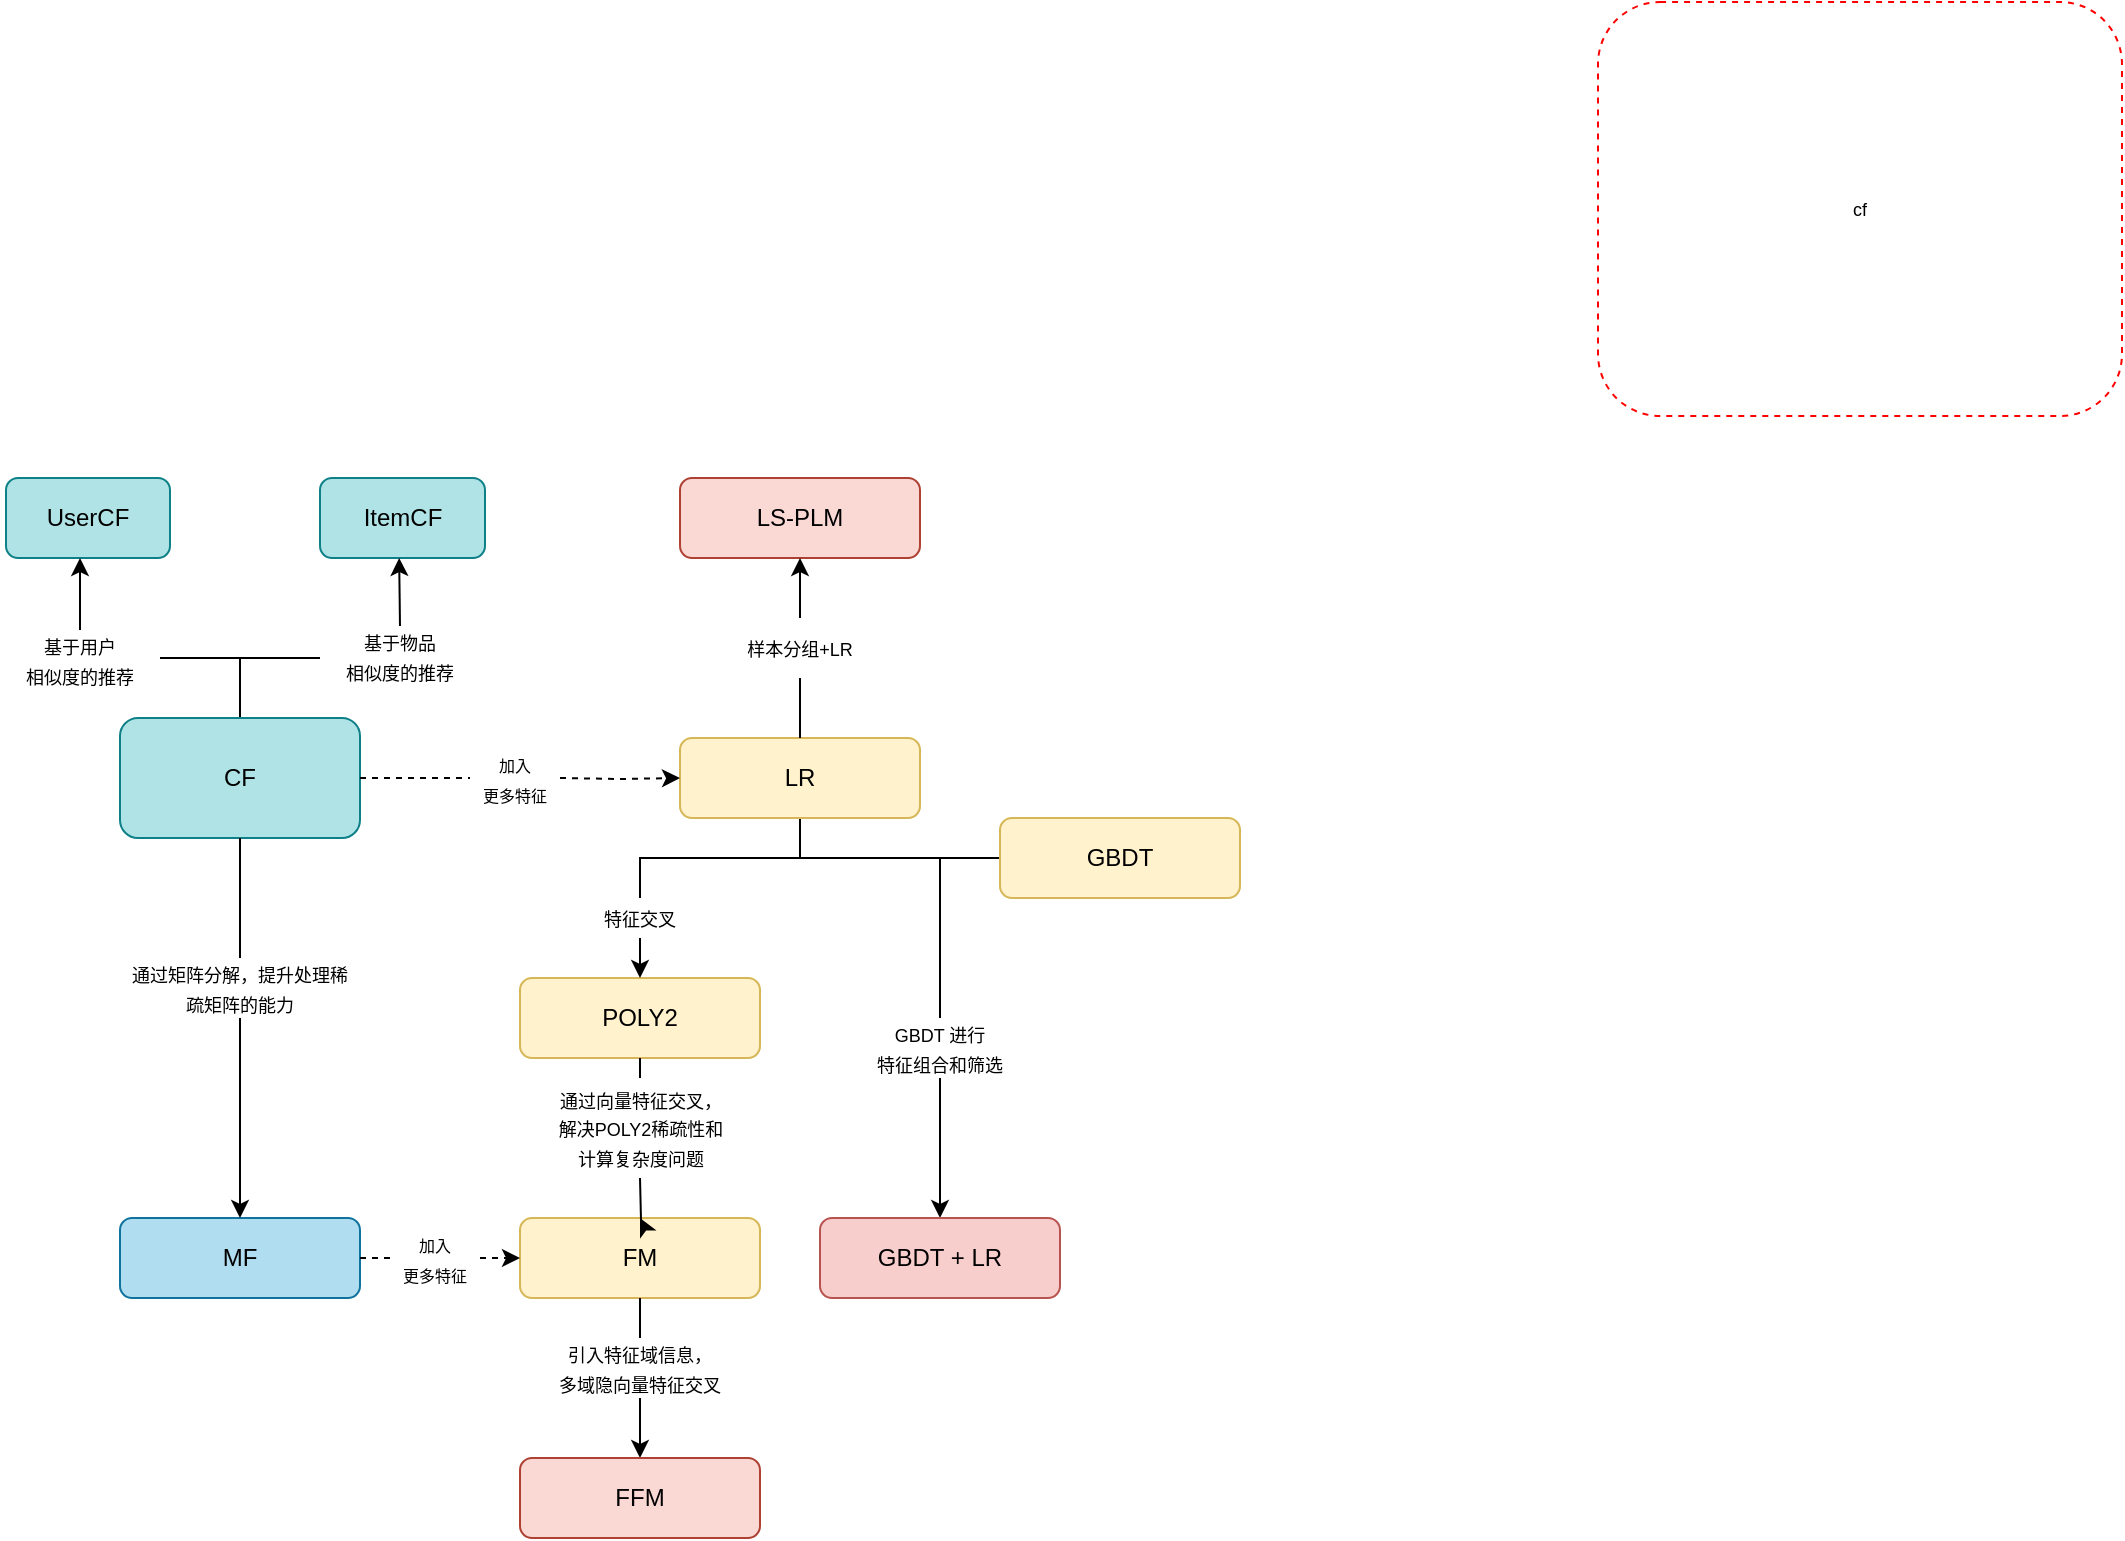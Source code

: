 <mxfile version="16.1.2" type="device"><diagram id="C5RBs43oDa-KdzZeNtuy" name="Page-1"><mxGraphModel dx="2078" dy="1333" grid="0" gridSize="10" guides="1" tooltips="1" connect="1" arrows="1" fold="1" page="0" pageScale="1" pageWidth="827" pageHeight="1169" math="0" shadow="0"><root><mxCell id="WIyWlLk6GJQsqaUBKTNV-0"/><mxCell id="WIyWlLk6GJQsqaUBKTNV-1" parent="WIyWlLk6GJQsqaUBKTNV-0"/><mxCell id="0M80mExS9iaXnw-STDu3-58" value="cf" style="rounded=1;whiteSpace=wrap;html=1;fontSize=9;strokeColor=#FF0000;dashed=1;" vertex="1" parent="WIyWlLk6GJQsqaUBKTNV-1"><mxGeometry x="619" y="-158" width="262" height="207" as="geometry"/></mxCell><mxCell id="WIyWlLk6GJQsqaUBKTNV-3" value="LS-PLM" style="rounded=1;whiteSpace=wrap;html=1;fontSize=12;glass=0;strokeWidth=1;shadow=0;fillColor=#fad9d5;strokeColor=#ae4132;" parent="WIyWlLk6GJQsqaUBKTNV-1" vertex="1"><mxGeometry x="160" y="80" width="120" height="40" as="geometry"/></mxCell><mxCell id="0M80mExS9iaXnw-STDu3-23" style="edgeStyle=orthogonalEdgeStyle;rounded=0;orthogonalLoop=1;jettySize=auto;html=1;entryX=0.5;entryY=0;entryDx=0;entryDy=0;exitX=0.5;exitY=1;exitDx=0;exitDy=0;" edge="1" parent="WIyWlLk6GJQsqaUBKTNV-1" source="0M80mExS9iaXnw-STDu3-30" target="WIyWlLk6GJQsqaUBKTNV-12"><mxGeometry relative="1" as="geometry"><mxPoint x="290" y="270" as="sourcePoint"/></mxGeometry></mxCell><mxCell id="0M80mExS9iaXnw-STDu3-24" style="edgeStyle=orthogonalEdgeStyle;rounded=0;orthogonalLoop=1;jettySize=auto;html=1;entryX=0.5;entryY=0;entryDx=0;entryDy=0;endArrow=none;endFill=0;" edge="1" parent="WIyWlLk6GJQsqaUBKTNV-1" source="WIyWlLk6GJQsqaUBKTNV-7" target="0M80mExS9iaXnw-STDu3-29"><mxGeometry relative="1" as="geometry"/></mxCell><mxCell id="WIyWlLk6GJQsqaUBKTNV-7" value="GBDT" style="rounded=1;whiteSpace=wrap;html=1;fontSize=12;glass=0;strokeWidth=1;shadow=0;fillColor=#fff2cc;strokeColor=#d6b656;" parent="WIyWlLk6GJQsqaUBKTNV-1" vertex="1"><mxGeometry x="320" y="250" width="120" height="40" as="geometry"/></mxCell><mxCell id="0M80mExS9iaXnw-STDu3-18" value="" style="edgeStyle=orthogonalEdgeStyle;rounded=0;orthogonalLoop=1;jettySize=auto;html=1;exitX=0.5;exitY=1;exitDx=0;exitDy=0;" edge="1" parent="WIyWlLk6GJQsqaUBKTNV-1" source="0M80mExS9iaXnw-STDu3-31" target="0M80mExS9iaXnw-STDu3-17"><mxGeometry relative="1" as="geometry"/></mxCell><mxCell id="WIyWlLk6GJQsqaUBKTNV-11" value="FM" style="rounded=1;whiteSpace=wrap;html=1;fontSize=12;glass=0;strokeWidth=1;shadow=0;fillColor=#fff2cc;strokeColor=#d6b656;" parent="WIyWlLk6GJQsqaUBKTNV-1" vertex="1"><mxGeometry x="80" y="450" width="120" height="40" as="geometry"/></mxCell><mxCell id="WIyWlLk6GJQsqaUBKTNV-12" value="GBDT + LR" style="rounded=1;whiteSpace=wrap;html=1;fontSize=12;glass=0;strokeWidth=1;shadow=0;fillColor=#f8cecc;strokeColor=#b85450;" parent="WIyWlLk6GJQsqaUBKTNV-1" vertex="1"><mxGeometry x="230" y="450" width="120" height="40" as="geometry"/></mxCell><mxCell id="0M80mExS9iaXnw-STDu3-0" value="ItemCF" style="rounded=1;whiteSpace=wrap;html=1;fontSize=12;glass=0;strokeWidth=1;shadow=0;fillColor=#b0e3e6;strokeColor=#0e8088;" vertex="1" parent="WIyWlLk6GJQsqaUBKTNV-1"><mxGeometry x="-20" y="80" width="82.5" height="40" as="geometry"/></mxCell><mxCell id="0M80mExS9iaXnw-STDu3-1" value="UserCF" style="rounded=1;whiteSpace=wrap;html=1;fontSize=12;glass=0;strokeWidth=1;shadow=0;fillColor=#b0e3e6;strokeColor=#0e8088;" vertex="1" parent="WIyWlLk6GJQsqaUBKTNV-1"><mxGeometry x="-177" y="80" width="82" height="40" as="geometry"/></mxCell><mxCell id="0M80mExS9iaXnw-STDu3-2" value="" style="endArrow=classic;html=1;rounded=0;exitX=0.5;exitY=0;exitDx=0;exitDy=0;" edge="1" parent="WIyWlLk6GJQsqaUBKTNV-1" source="0M80mExS9iaXnw-STDu3-4"><mxGeometry width="50" height="50" relative="1" as="geometry"><mxPoint x="-140" y="160" as="sourcePoint"/><mxPoint x="-140" y="120" as="targetPoint"/></mxGeometry></mxCell><mxCell id="0M80mExS9iaXnw-STDu3-3" value="" style="endArrow=classic;html=1;rounded=0;exitX=0.5;exitY=0;exitDx=0;exitDy=0;" edge="1" parent="WIyWlLk6GJQsqaUBKTNV-1" source="0M80mExS9iaXnw-STDu3-6"><mxGeometry width="50" height="50" relative="1" as="geometry"><mxPoint x="19.58" y="160" as="sourcePoint"/><mxPoint x="19.58" y="120" as="targetPoint"/></mxGeometry></mxCell><mxCell id="0M80mExS9iaXnw-STDu3-4" value="&lt;font style=&quot;font-size: 9px&quot;&gt;基于用户&lt;br&gt;相似度的推荐&lt;/font&gt;" style="text;html=1;align=center;verticalAlign=middle;whiteSpace=wrap;rounded=0;fillColor=none;" vertex="1" parent="WIyWlLk6GJQsqaUBKTNV-1"><mxGeometry x="-180" y="156" width="80" height="30" as="geometry"/></mxCell><mxCell id="0M80mExS9iaXnw-STDu3-6" value="&lt;font style=&quot;font-size: 9px&quot;&gt;基于物品&lt;br&gt;相似度的推荐&lt;/font&gt;" style="text;html=1;align=center;verticalAlign=middle;whiteSpace=wrap;rounded=0;fillColor=none;" vertex="1" parent="WIyWlLk6GJQsqaUBKTNV-1"><mxGeometry x="-20" y="154" width="80" height="30" as="geometry"/></mxCell><mxCell id="0M80mExS9iaXnw-STDu3-7" value="" style="endArrow=none;html=1;rounded=0;entryX=0;entryY=0;entryDx=0;entryDy=0;" edge="1" parent="WIyWlLk6GJQsqaUBKTNV-1"><mxGeometry width="50" height="50" relative="1" as="geometry"><mxPoint x="-100" y="170" as="sourcePoint"/><mxPoint x="-20" y="170" as="targetPoint"/></mxGeometry></mxCell><mxCell id="0M80mExS9iaXnw-STDu3-8" value="" style="endArrow=none;html=1;rounded=0;" edge="1" parent="WIyWlLk6GJQsqaUBKTNV-1"><mxGeometry width="50" height="50" relative="1" as="geometry"><mxPoint x="-60" y="200" as="sourcePoint"/><mxPoint x="-60" y="170" as="targetPoint"/></mxGeometry></mxCell><mxCell id="0M80mExS9iaXnw-STDu3-22" style="edgeStyle=orthogonalEdgeStyle;rounded=0;orthogonalLoop=1;jettySize=auto;html=1;entryX=0.5;entryY=0;entryDx=0;entryDy=0;endArrow=none;endFill=0;" edge="1" parent="WIyWlLk6GJQsqaUBKTNV-1" source="0M80mExS9iaXnw-STDu3-10" target="0M80mExS9iaXnw-STDu3-29"><mxGeometry relative="1" as="geometry"><Array as="points"><mxPoint x="220" y="270"/><mxPoint x="140" y="270"/></Array></mxGeometry></mxCell><mxCell id="0M80mExS9iaXnw-STDu3-27" style="edgeStyle=orthogonalEdgeStyle;rounded=0;orthogonalLoop=1;jettySize=auto;html=1;entryX=0.5;entryY=1;entryDx=0;entryDy=0;exitX=0.5;exitY=0;exitDx=0;exitDy=0;" edge="1" parent="WIyWlLk6GJQsqaUBKTNV-1" source="0M80mExS9iaXnw-STDu3-28" target="WIyWlLk6GJQsqaUBKTNV-3"><mxGeometry relative="1" as="geometry"/></mxCell><mxCell id="0M80mExS9iaXnw-STDu3-10" value="LR" style="rounded=1;whiteSpace=wrap;html=1;fontSize=12;glass=0;strokeWidth=1;shadow=0;fillColor=#fff2cc;strokeColor=#d6b656;" vertex="1" parent="WIyWlLk6GJQsqaUBKTNV-1"><mxGeometry x="160" y="210" width="120" height="40" as="geometry"/></mxCell><mxCell id="0M80mExS9iaXnw-STDu3-26" style="edgeStyle=orthogonalEdgeStyle;rounded=0;orthogonalLoop=1;jettySize=auto;html=1;entryX=0;entryY=0.5;entryDx=0;entryDy=0;startArrow=none;dashed=1;" edge="1" parent="WIyWlLk6GJQsqaUBKTNV-1" target="0M80mExS9iaXnw-STDu3-10"><mxGeometry relative="1" as="geometry"><mxPoint x="100" y="230" as="sourcePoint"/></mxGeometry></mxCell><mxCell id="0M80mExS9iaXnw-STDu3-11" value="CF" style="whiteSpace=wrap;html=1;rounded=1;glass=0;strokeWidth=1;shadow=0;fillColor=#b0e3e6;strokeColor=#0e8088;" vertex="1" parent="WIyWlLk6GJQsqaUBKTNV-1"><mxGeometry x="-120" y="200" width="120" height="60" as="geometry"/></mxCell><mxCell id="0M80mExS9iaXnw-STDu3-21" style="edgeStyle=orthogonalEdgeStyle;rounded=0;orthogonalLoop=1;jettySize=auto;html=1;" edge="1" parent="WIyWlLk6GJQsqaUBKTNV-1" target="WIyWlLk6GJQsqaUBKTNV-11"><mxGeometry relative="1" as="geometry"><mxPoint x="140" y="430" as="sourcePoint"/></mxGeometry></mxCell><mxCell id="0M80mExS9iaXnw-STDu3-15" value="POLY2" style="rounded=1;whiteSpace=wrap;html=1;fontSize=12;glass=0;strokeWidth=1;shadow=0;fillColor=#fff2cc;strokeColor=#d6b656;" vertex="1" parent="WIyWlLk6GJQsqaUBKTNV-1"><mxGeometry x="80" y="330" width="120" height="40" as="geometry"/></mxCell><mxCell id="0M80mExS9iaXnw-STDu3-17" value="FFM" style="rounded=1;whiteSpace=wrap;html=1;fontSize=12;glass=0;strokeWidth=1;shadow=0;fillColor=#fad9d5;strokeColor=#ae4132;" vertex="1" parent="WIyWlLk6GJQsqaUBKTNV-1"><mxGeometry x="80" y="570" width="120" height="40" as="geometry"/></mxCell><mxCell id="0M80mExS9iaXnw-STDu3-43" style="edgeStyle=orthogonalEdgeStyle;rounded=0;orthogonalLoop=1;jettySize=auto;html=1;entryX=0;entryY=0.5;entryDx=0;entryDy=0;fontSize=8;exitX=1;exitY=0.5;exitDx=0;exitDy=0;dashed=1;" edge="1" parent="WIyWlLk6GJQsqaUBKTNV-1" source="0M80mExS9iaXnw-STDu3-35" target="WIyWlLk6GJQsqaUBKTNV-11"><mxGeometry relative="1" as="geometry"/></mxCell><mxCell id="0M80mExS9iaXnw-STDu3-19" value="MF" style="rounded=1;whiteSpace=wrap;html=1;fontSize=12;glass=0;strokeWidth=1;shadow=0;fillColor=#b1ddf0;strokeColor=#10739e;" vertex="1" parent="WIyWlLk6GJQsqaUBKTNV-1"><mxGeometry x="-120" y="450" width="120" height="40" as="geometry"/></mxCell><mxCell id="0M80mExS9iaXnw-STDu3-45" style="edgeStyle=orthogonalEdgeStyle;rounded=0;orthogonalLoop=1;jettySize=auto;html=1;fontSize=9;" edge="1" parent="WIyWlLk6GJQsqaUBKTNV-1" source="0M80mExS9iaXnw-STDu3-25" target="0M80mExS9iaXnw-STDu3-19"><mxGeometry relative="1" as="geometry"/></mxCell><mxCell id="0M80mExS9iaXnw-STDu3-25" value="&lt;font style=&quot;font-size: 9px&quot;&gt;通过矩阵分解，提升处理稀疏矩阵的能力&lt;/font&gt;" style="text;html=1;align=center;verticalAlign=middle;whiteSpace=wrap;rounded=0;fillColor=none;" vertex="1" parent="WIyWlLk6GJQsqaUBKTNV-1"><mxGeometry x="-115" y="320" width="110" height="30" as="geometry"/></mxCell><mxCell id="0M80mExS9iaXnw-STDu3-28" value="&lt;font style=&quot;font-size: 9px&quot;&gt;样本分组+LR&lt;/font&gt;" style="text;html=1;fillColor=none;align=center;verticalAlign=middle;whiteSpace=wrap;rounded=0;" vertex="1" parent="WIyWlLk6GJQsqaUBKTNV-1"><mxGeometry x="180" y="150" width="80" height="30" as="geometry"/></mxCell><mxCell id="0M80mExS9iaXnw-STDu3-29" value="&lt;font style=&quot;font-size: 9px&quot;&gt;特征交叉&lt;/font&gt;" style="text;html=1;fillColor=none;align=center;verticalAlign=middle;whiteSpace=wrap;rounded=0;" vertex="1" parent="WIyWlLk6GJQsqaUBKTNV-1"><mxGeometry x="105" y="290" width="70" height="20" as="geometry"/></mxCell><mxCell id="0M80mExS9iaXnw-STDu3-30" value="&lt;font style=&quot;font-size: 9px&quot;&gt;GBDT 进行&lt;br&gt;特征组合和筛选&lt;/font&gt;" style="text;html=1;fillColor=none;align=center;verticalAlign=middle;whiteSpace=wrap;rounded=0;" vertex="1" parent="WIyWlLk6GJQsqaUBKTNV-1"><mxGeometry x="250" y="350" width="80" height="30" as="geometry"/></mxCell><mxCell id="0M80mExS9iaXnw-STDu3-31" value="&lt;font style=&quot;font-size: 9px&quot;&gt;引入特征域信息，&lt;br&gt;多域隐向量特征交叉&lt;/font&gt;" style="text;html=1;fillColor=none;align=center;verticalAlign=middle;whiteSpace=wrap;rounded=0;" vertex="1" parent="WIyWlLk6GJQsqaUBKTNV-1"><mxGeometry x="85" y="510" width="110" height="30" as="geometry"/></mxCell><mxCell id="0M80mExS9iaXnw-STDu3-32" value="&lt;font style=&quot;font-size: 9px&quot;&gt;通过向量特征交叉，&lt;br&gt;解决POLY2稀疏性和&lt;br&gt;计算复杂度问题&lt;/font&gt;" style="text;html=1;fillColor=none;align=center;verticalAlign=middle;whiteSpace=wrap;rounded=0;" vertex="1" parent="WIyWlLk6GJQsqaUBKTNV-1"><mxGeometry x="87.5" y="380" width="105" height="50" as="geometry"/></mxCell><mxCell id="0M80mExS9iaXnw-STDu3-40" value="" style="edgeStyle=orthogonalEdgeStyle;rounded=0;orthogonalLoop=1;jettySize=auto;html=1;entryX=0;entryY=0.5;entryDx=0;entryDy=0;endArrow=none;dashed=1;" edge="1" parent="WIyWlLk6GJQsqaUBKTNV-1" source="0M80mExS9iaXnw-STDu3-11"><mxGeometry relative="1" as="geometry"><mxPoint y="230" as="sourcePoint"/><mxPoint x="55" y="230" as="targetPoint"/></mxGeometry></mxCell><mxCell id="0M80mExS9iaXnw-STDu3-35" value="&lt;font style=&quot;font-size: 8px&quot;&gt;加入&lt;br&gt;更多特征&lt;/font&gt;" style="text;html=1;fillColor=none;align=center;verticalAlign=middle;whiteSpace=wrap;rounded=0;" vertex="1" parent="WIyWlLk6GJQsqaUBKTNV-1"><mxGeometry x="15" y="455" width="45" height="30" as="geometry"/></mxCell><mxCell id="0M80mExS9iaXnw-STDu3-44" value="&lt;font style=&quot;font-size: 8px&quot;&gt;加入&lt;br&gt;更多特征&lt;/font&gt;" style="text;html=1;fillColor=none;align=center;verticalAlign=middle;whiteSpace=wrap;rounded=0;" vertex="1" parent="WIyWlLk6GJQsqaUBKTNV-1"><mxGeometry x="55" y="215" width="45" height="30" as="geometry"/></mxCell><mxCell id="0M80mExS9iaXnw-STDu3-47" value="" style="endArrow=none;html=1;rounded=0;fontSize=9;entryX=0.5;entryY=1;entryDx=0;entryDy=0;exitX=0.5;exitY=0;exitDx=0;exitDy=0;" edge="1" parent="WIyWlLk6GJQsqaUBKTNV-1" source="0M80mExS9iaXnw-STDu3-25" target="0M80mExS9iaXnw-STDu3-11"><mxGeometry width="50" height="50" relative="1" as="geometry"><mxPoint x="70" y="420" as="sourcePoint"/><mxPoint x="120" y="370" as="targetPoint"/></mxGeometry></mxCell><mxCell id="0M80mExS9iaXnw-STDu3-48" value="" style="endArrow=none;html=1;rounded=0;fontSize=9;exitX=0.5;exitY=0;exitDx=0;exitDy=0;" edge="1" parent="WIyWlLk6GJQsqaUBKTNV-1" source="0M80mExS9iaXnw-STDu3-30"><mxGeometry width="50" height="50" relative="1" as="geometry"><mxPoint x="70" y="420" as="sourcePoint"/><mxPoint x="290" y="270" as="targetPoint"/></mxGeometry></mxCell><mxCell id="0M80mExS9iaXnw-STDu3-49" value="" style="endArrow=none;html=1;rounded=0;fontSize=9;exitX=0.5;exitY=0;exitDx=0;exitDy=0;entryX=0.5;entryY=1;entryDx=0;entryDy=0;" edge="1" parent="WIyWlLk6GJQsqaUBKTNV-1" source="0M80mExS9iaXnw-STDu3-10" target="0M80mExS9iaXnw-STDu3-28"><mxGeometry width="50" height="50" relative="1" as="geometry"><mxPoint x="70" y="420" as="sourcePoint"/><mxPoint x="120" y="370" as="targetPoint"/></mxGeometry></mxCell><mxCell id="0M80mExS9iaXnw-STDu3-54" value="" style="endArrow=none;html=1;rounded=0;dashed=1;fontSize=9;exitX=1;exitY=0.5;exitDx=0;exitDy=0;" edge="1" parent="WIyWlLk6GJQsqaUBKTNV-1" source="0M80mExS9iaXnw-STDu3-19" target="0M80mExS9iaXnw-STDu3-35"><mxGeometry width="50" height="50" relative="1" as="geometry"><mxPoint x="70" y="420" as="sourcePoint"/><mxPoint x="120" y="370" as="targetPoint"/></mxGeometry></mxCell><mxCell id="0M80mExS9iaXnw-STDu3-55" value="" style="endArrow=none;html=1;rounded=0;fontSize=9;exitX=0.5;exitY=1;exitDx=0;exitDy=0;entryX=0.5;entryY=0;entryDx=0;entryDy=0;" edge="1" parent="WIyWlLk6GJQsqaUBKTNV-1" source="WIyWlLk6GJQsqaUBKTNV-11" target="0M80mExS9iaXnw-STDu3-31"><mxGeometry width="50" height="50" relative="1" as="geometry"><mxPoint x="70" y="420" as="sourcePoint"/><mxPoint x="120" y="370" as="targetPoint"/></mxGeometry></mxCell><mxCell id="0M80mExS9iaXnw-STDu3-56" value="" style="endArrow=none;html=1;rounded=0;fontSize=9;exitX=0.5;exitY=0;exitDx=0;exitDy=0;entryX=0.5;entryY=1;entryDx=0;entryDy=0;" edge="1" parent="WIyWlLk6GJQsqaUBKTNV-1" source="0M80mExS9iaXnw-STDu3-32" target="0M80mExS9iaXnw-STDu3-15"><mxGeometry width="50" height="50" relative="1" as="geometry"><mxPoint x="70" y="420" as="sourcePoint"/><mxPoint x="120" y="370" as="targetPoint"/></mxGeometry></mxCell><mxCell id="0M80mExS9iaXnw-STDu3-57" value="" style="endArrow=classic;html=1;rounded=0;fontSize=9;exitX=0.5;exitY=1;exitDx=0;exitDy=0;entryX=0.5;entryY=0;entryDx=0;entryDy=0;" edge="1" parent="WIyWlLk6GJQsqaUBKTNV-1" source="0M80mExS9iaXnw-STDu3-29" target="0M80mExS9iaXnw-STDu3-15"><mxGeometry width="50" height="50" relative="1" as="geometry"><mxPoint x="70" y="420" as="sourcePoint"/><mxPoint x="120" y="370" as="targetPoint"/></mxGeometry></mxCell></root></mxGraphModel></diagram></mxfile>